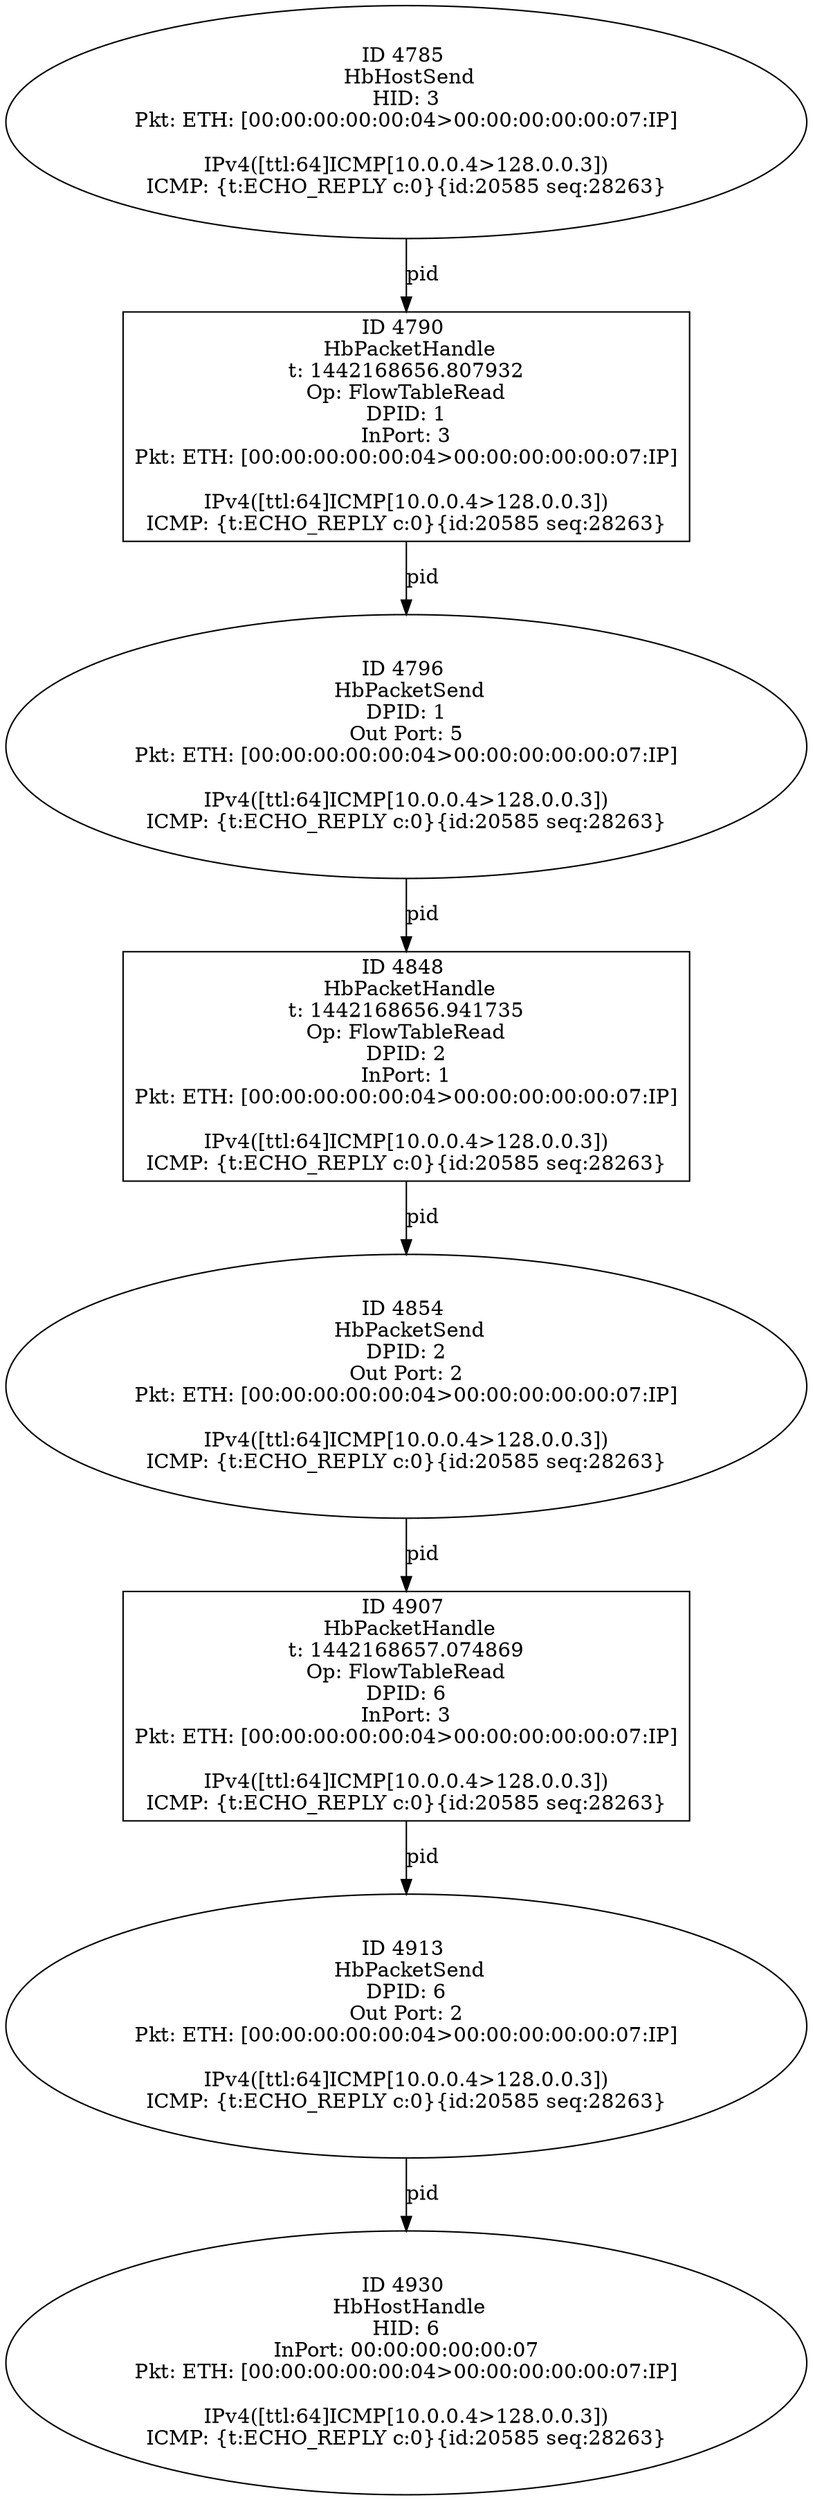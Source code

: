 strict digraph G {
4930 [shape=oval, event=<hb_events.HbHostHandle object at 0x106918550>, label="ID 4930 
 HbHostHandle
HID: 6
InPort: 00:00:00:00:00:07
Pkt: ETH: [00:00:00:00:00:04>00:00:00:00:00:07:IP]

IPv4([ttl:64]ICMP[10.0.0.4>128.0.0.3])
ICMP: {t:ECHO_REPLY c:0}{id:20585 seq:28263}"];
4854 [shape=oval, event=<hb_events.HbPacketSend object at 0x1068d7750>, label="ID 4854 
 HbPacketSend
DPID: 2
Out Port: 2
Pkt: ETH: [00:00:00:00:00:04>00:00:00:00:00:07:IP]

IPv4([ttl:64]ICMP[10.0.0.4>128.0.0.3])
ICMP: {t:ECHO_REPLY c:0}{id:20585 seq:28263}"];
4785 [shape=oval, event=<hb_events.HbHostSend object at 0x106899a90>, label="ID 4785 
 HbHostSend
HID: 3
Pkt: ETH: [00:00:00:00:00:04>00:00:00:00:00:07:IP]

IPv4([ttl:64]ICMP[10.0.0.4>128.0.0.3])
ICMP: {t:ECHO_REPLY c:0}{id:20585 seq:28263}"];
4907 [shape=box, event=<hb_events.HbPacketHandle object at 0x106904b50>, label="ID 4907 
 HbPacketHandle
t: 1442168657.074869
Op: FlowTableRead
DPID: 6
InPort: 3
Pkt: ETH: [00:00:00:00:00:04>00:00:00:00:00:07:IP]

IPv4([ttl:64]ICMP[10.0.0.4>128.0.0.3])
ICMP: {t:ECHO_REPLY c:0}{id:20585 seq:28263}"];
4848 [shape=box, event=<hb_events.HbPacketHandle object at 0x1068d0210>, label="ID 4848 
 HbPacketHandle
t: 1442168656.941735
Op: FlowTableRead
DPID: 2
InPort: 1
Pkt: ETH: [00:00:00:00:00:04>00:00:00:00:00:07:IP]

IPv4([ttl:64]ICMP[10.0.0.4>128.0.0.3])
ICMP: {t:ECHO_REPLY c:0}{id:20585 seq:28263}"];
4913 [shape=oval, event=<hb_events.HbPacketSend object at 0x106904dd0>, label="ID 4913 
 HbPacketSend
DPID: 6
Out Port: 2
Pkt: ETH: [00:00:00:00:00:04>00:00:00:00:00:07:IP]

IPv4([ttl:64]ICMP[10.0.0.4>128.0.0.3])
ICMP: {t:ECHO_REPLY c:0}{id:20585 seq:28263}"];
4790 [shape=box, event=<hb_events.HbPacketHandle object at 0x106899f10>, label="ID 4790 
 HbPacketHandle
t: 1442168656.807932
Op: FlowTableRead
DPID: 1
InPort: 3
Pkt: ETH: [00:00:00:00:00:04>00:00:00:00:00:07:IP]

IPv4([ttl:64]ICMP[10.0.0.4>128.0.0.3])
ICMP: {t:ECHO_REPLY c:0}{id:20585 seq:28263}"];
4796 [shape=oval, event=<hb_events.HbPacketSend object at 0x1068a72d0>, label="ID 4796 
 HbPacketSend
DPID: 1
Out Port: 5
Pkt: ETH: [00:00:00:00:00:04>00:00:00:00:00:07:IP]

IPv4([ttl:64]ICMP[10.0.0.4>128.0.0.3])
ICMP: {t:ECHO_REPLY c:0}{id:20585 seq:28263}"];
4790 -> 4796  [rel=pid, label=pid];
4913 -> 4930  [rel=pid, label=pid];
4907 -> 4913  [rel=pid, label=pid];
4848 -> 4854  [rel=pid, label=pid];
4785 -> 4790  [rel=pid, label=pid];
4854 -> 4907  [rel=pid, label=pid];
4796 -> 4848  [rel=pid, label=pid];
}
